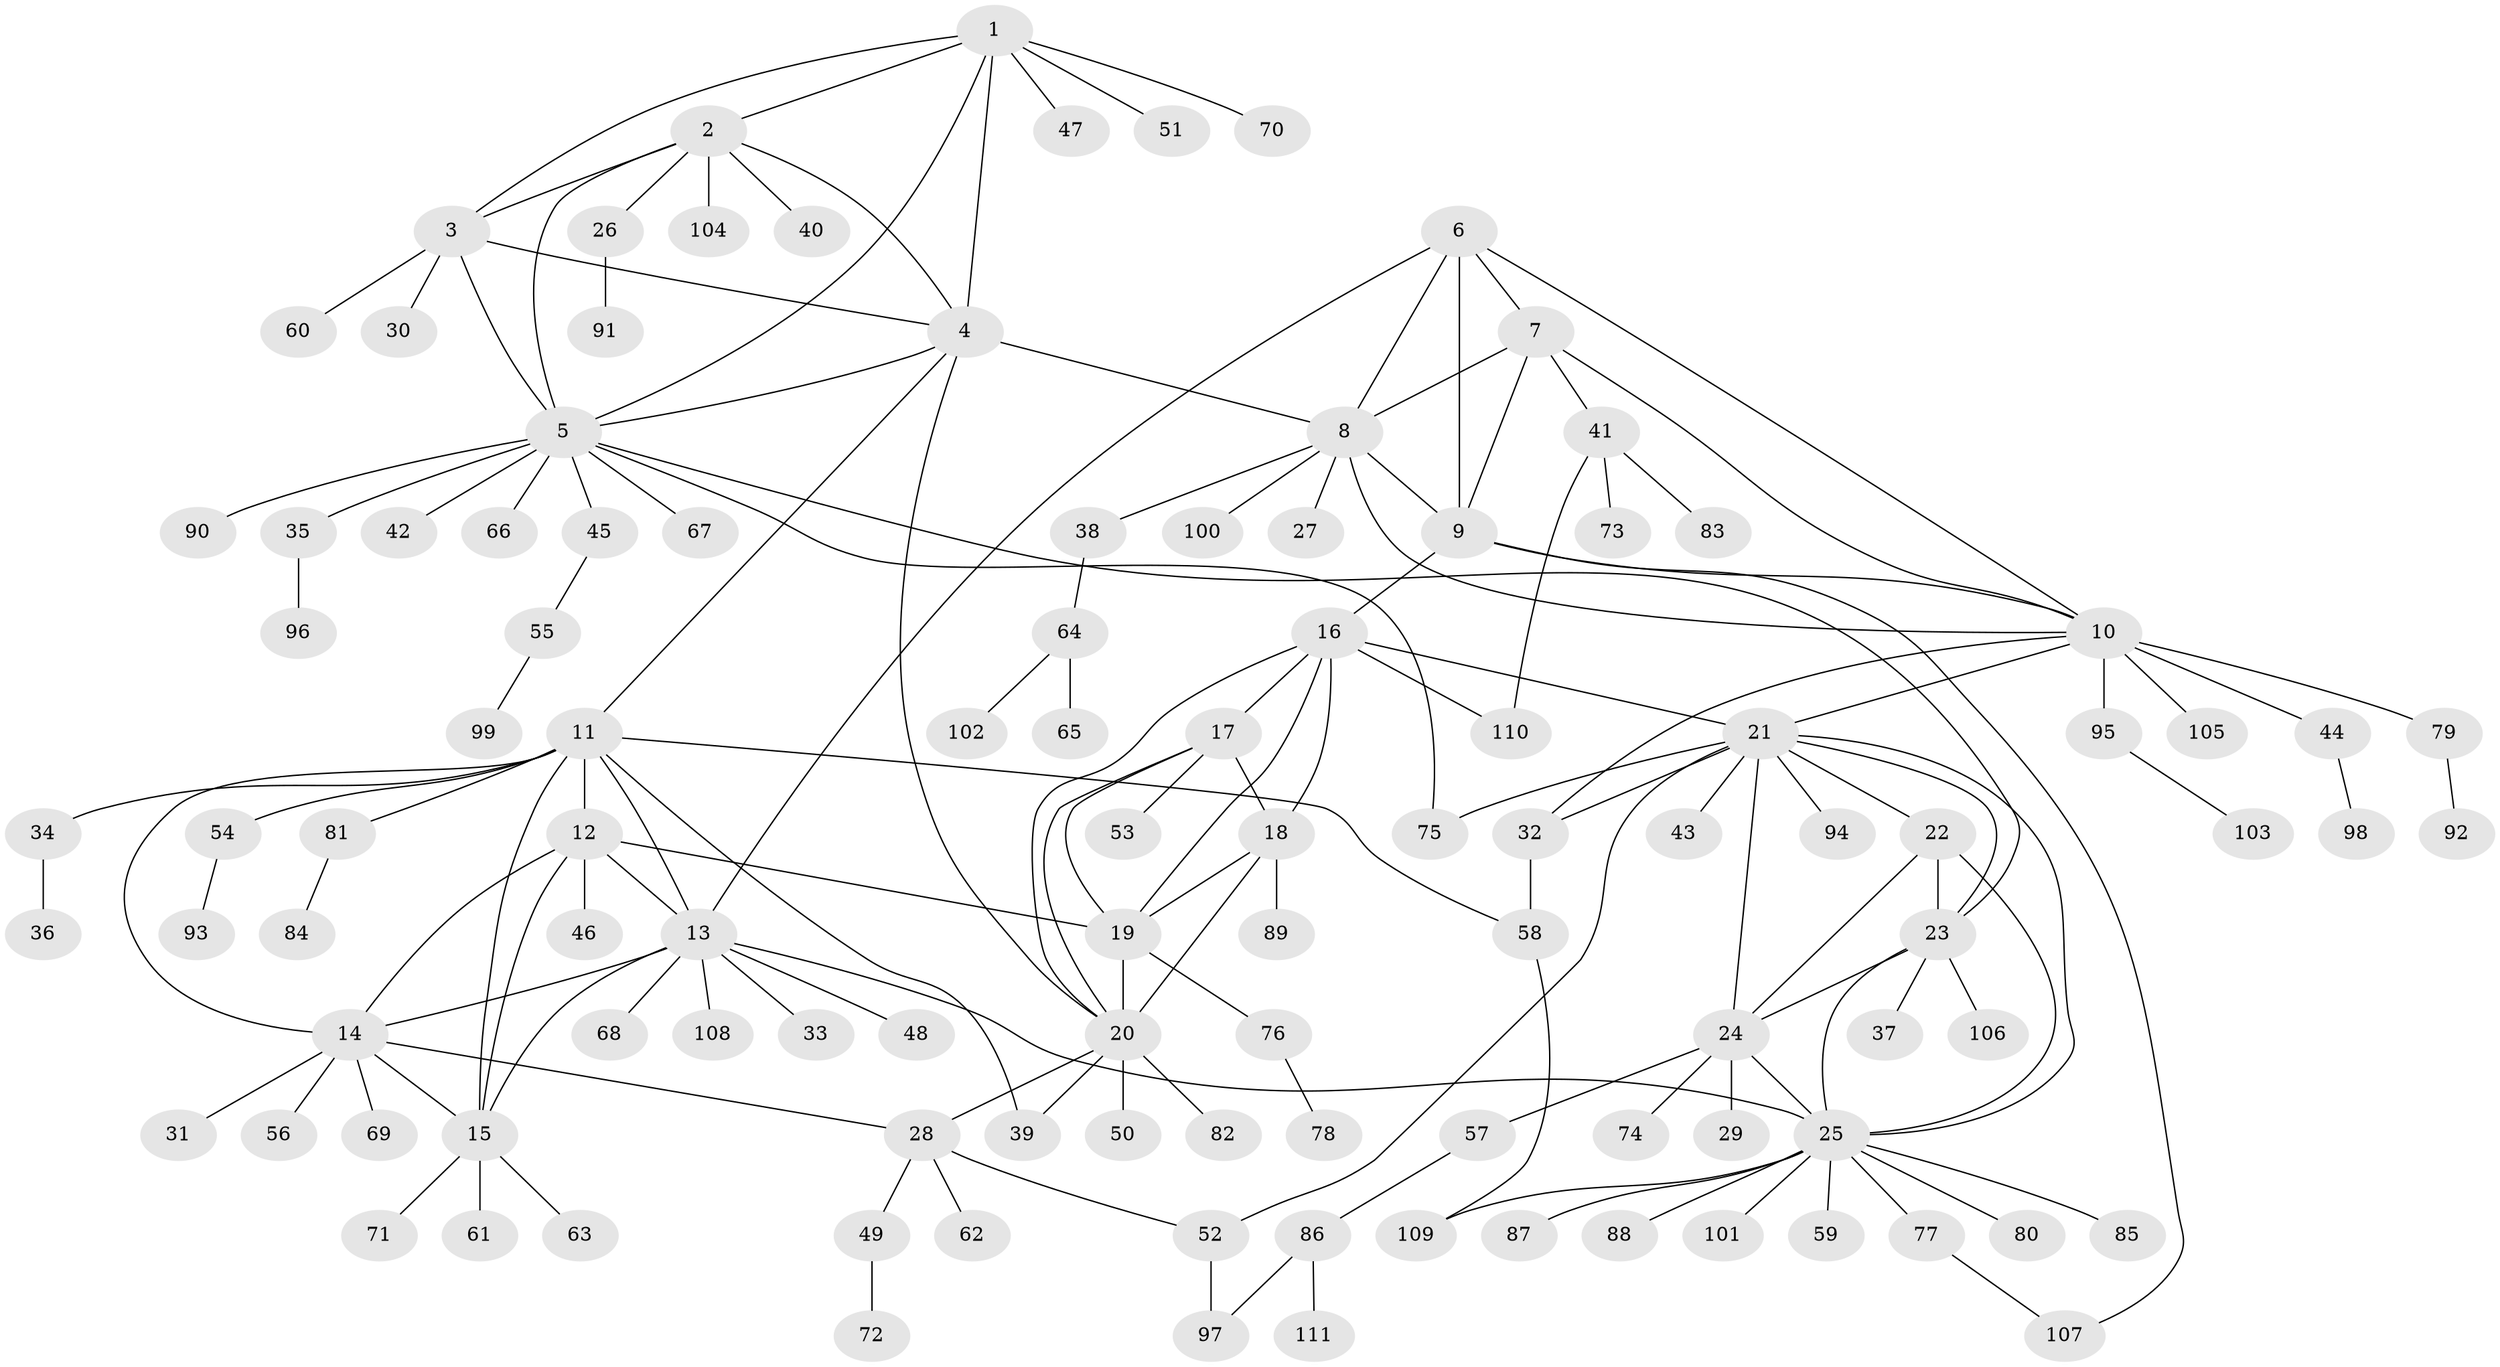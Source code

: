 // coarse degree distribution, {12: 0.022727272727272728, 3: 0.09090909090909091, 6: 0.06818181818181818, 10: 0.045454545454545456, 4: 0.045454545454545456, 9: 0.045454545454545456, 2: 0.09090909090909091, 5: 0.022727272727272728, 7: 0.022727272727272728, 1: 0.5454545454545454}
// Generated by graph-tools (version 1.1) at 2025/19/03/04/25 18:19:31]
// undirected, 111 vertices, 156 edges
graph export_dot {
graph [start="1"]
  node [color=gray90,style=filled];
  1;
  2;
  3;
  4;
  5;
  6;
  7;
  8;
  9;
  10;
  11;
  12;
  13;
  14;
  15;
  16;
  17;
  18;
  19;
  20;
  21;
  22;
  23;
  24;
  25;
  26;
  27;
  28;
  29;
  30;
  31;
  32;
  33;
  34;
  35;
  36;
  37;
  38;
  39;
  40;
  41;
  42;
  43;
  44;
  45;
  46;
  47;
  48;
  49;
  50;
  51;
  52;
  53;
  54;
  55;
  56;
  57;
  58;
  59;
  60;
  61;
  62;
  63;
  64;
  65;
  66;
  67;
  68;
  69;
  70;
  71;
  72;
  73;
  74;
  75;
  76;
  77;
  78;
  79;
  80;
  81;
  82;
  83;
  84;
  85;
  86;
  87;
  88;
  89;
  90;
  91;
  92;
  93;
  94;
  95;
  96;
  97;
  98;
  99;
  100;
  101;
  102;
  103;
  104;
  105;
  106;
  107;
  108;
  109;
  110;
  111;
  1 -- 2;
  1 -- 3;
  1 -- 4;
  1 -- 5;
  1 -- 47;
  1 -- 51;
  1 -- 70;
  2 -- 3;
  2 -- 4;
  2 -- 5;
  2 -- 26;
  2 -- 40;
  2 -- 104;
  3 -- 4;
  3 -- 5;
  3 -- 30;
  3 -- 60;
  4 -- 5;
  4 -- 8;
  4 -- 11;
  4 -- 20;
  5 -- 23;
  5 -- 35;
  5 -- 42;
  5 -- 45;
  5 -- 66;
  5 -- 67;
  5 -- 75;
  5 -- 90;
  6 -- 7;
  6 -- 8;
  6 -- 9;
  6 -- 10;
  6 -- 13;
  7 -- 8;
  7 -- 9;
  7 -- 10;
  7 -- 41;
  8 -- 9;
  8 -- 10;
  8 -- 27;
  8 -- 38;
  8 -- 100;
  9 -- 10;
  9 -- 16;
  9 -- 107;
  10 -- 21;
  10 -- 32;
  10 -- 44;
  10 -- 79;
  10 -- 95;
  10 -- 105;
  11 -- 12;
  11 -- 13;
  11 -- 14;
  11 -- 15;
  11 -- 34;
  11 -- 39;
  11 -- 54;
  11 -- 58;
  11 -- 81;
  12 -- 13;
  12 -- 14;
  12 -- 15;
  12 -- 19;
  12 -- 46;
  13 -- 14;
  13 -- 15;
  13 -- 25;
  13 -- 33;
  13 -- 48;
  13 -- 68;
  13 -- 108;
  14 -- 15;
  14 -- 28;
  14 -- 31;
  14 -- 56;
  14 -- 69;
  15 -- 61;
  15 -- 63;
  15 -- 71;
  16 -- 17;
  16 -- 18;
  16 -- 19;
  16 -- 20;
  16 -- 21;
  16 -- 110;
  17 -- 18;
  17 -- 19;
  17 -- 20;
  17 -- 53;
  18 -- 19;
  18 -- 20;
  18 -- 89;
  19 -- 20;
  19 -- 76;
  20 -- 28;
  20 -- 39;
  20 -- 50;
  20 -- 82;
  21 -- 22;
  21 -- 23;
  21 -- 24;
  21 -- 25;
  21 -- 32;
  21 -- 43;
  21 -- 52;
  21 -- 75;
  21 -- 94;
  22 -- 23;
  22 -- 24;
  22 -- 25;
  23 -- 24;
  23 -- 25;
  23 -- 37;
  23 -- 106;
  24 -- 25;
  24 -- 29;
  24 -- 57;
  24 -- 74;
  25 -- 59;
  25 -- 77;
  25 -- 80;
  25 -- 85;
  25 -- 87;
  25 -- 88;
  25 -- 101;
  25 -- 109;
  26 -- 91;
  28 -- 49;
  28 -- 52;
  28 -- 62;
  32 -- 58;
  34 -- 36;
  35 -- 96;
  38 -- 64;
  41 -- 73;
  41 -- 83;
  41 -- 110;
  44 -- 98;
  45 -- 55;
  49 -- 72;
  52 -- 97;
  54 -- 93;
  55 -- 99;
  57 -- 86;
  58 -- 109;
  64 -- 65;
  64 -- 102;
  76 -- 78;
  77 -- 107;
  79 -- 92;
  81 -- 84;
  86 -- 97;
  86 -- 111;
  95 -- 103;
}
